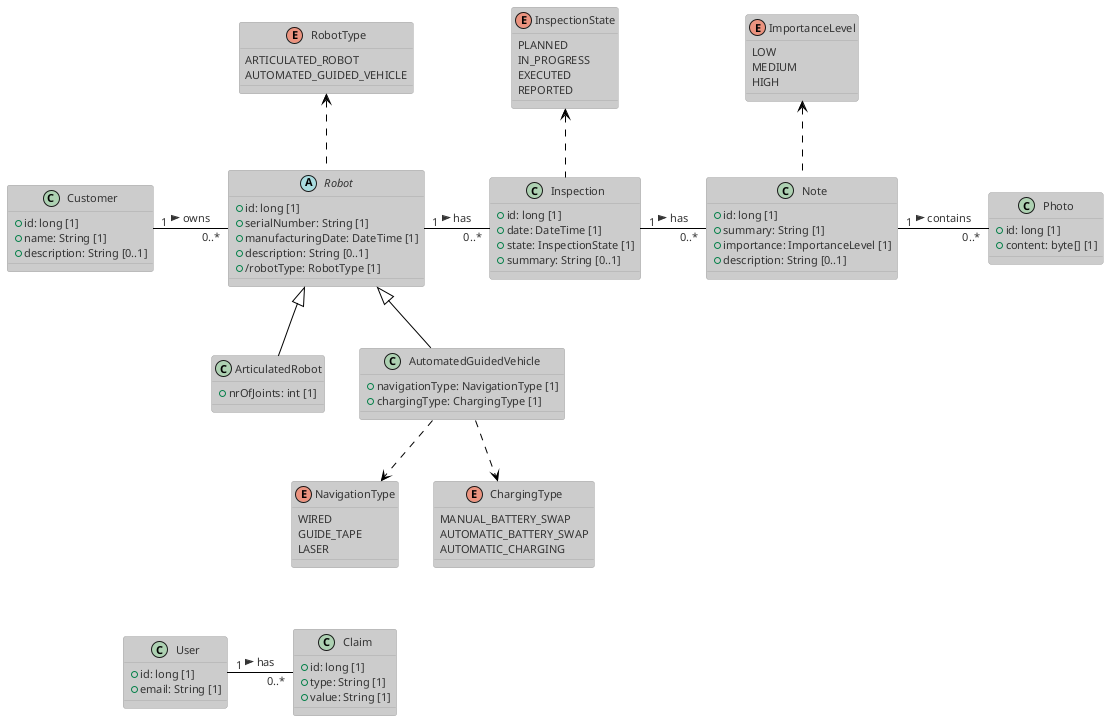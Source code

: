 @startuml

!theme reddress-lightblue

top to bottom direction

class Customer {
  +id: long [1]
  +name: String [1]
  +description: String [0..1]
}

enum RobotType {
  ARTICULATED_ROBOT
  AUTOMATED_GUIDED_VEHICLE
}

abstract class Robot {
  +id: long [1]
  +serialNumber: String [1]
  +manufacturingDate: DateTime [1]
  +description: String [0..1]
  +/robotType: RobotType [1]
}

Customer "1" --right-- "0..*" Robot : owns >

Robot .up.> RobotType

class ArticulatedRobot {
  +nrOfJoints: int [1]
}

Robot <|-- ArticulatedRobot

enum NavigationType {
  WIRED
  GUIDE_TAPE
  LASER
}

enum ChargingType {
  MANUAL_BATTERY_SWAP
  AUTOMATIC_BATTERY_SWAP
  AUTOMATIC_CHARGING
}

class AutomatedGuidedVehicle {
  +navigationType: NavigationType [1]
  +chargingType: ChargingType [1]
}

Robot <|-- AutomatedGuidedVehicle

AutomatedGuidedVehicle ..> NavigationType
AutomatedGuidedVehicle ..> ChargingType

enum InspectionState {
  PLANNED
  IN_PROGRESS
  EXECUTED
  REPORTED
}

class Inspection {
  +id: long [1]
  +date: DateTime [1]
  +state: InspectionState [1]
  +summary: String [0..1]
}

Robot "1" -right- "0..*" Inspection : has >

Inspection .up.> InspectionState

enum ImportanceLevel {
  LOW
  MEDIUM
  HIGH
}

class Note {
  +id: long [1]
  +summary: String [1]
  +importance: ImportanceLevel [1]
  +description: String [0..1]
}

Inspection "1" -right- "0..*" Note : has >

Note .up.> ImportanceLevel


class Photo {
  +id: long [1]
  +content: byte[] [1]
}

Note "1" -right- "0..*" Photo : contains >

class User {
  +id: long [1]
  +email: String [1]
}

class Claim {
  +id: long [1]
  +type: String [1]
  +value: String [1]
}

User "1" -right- "0..*" Claim : has >

Claim -up[hidden]- NavigationType

@enduml
